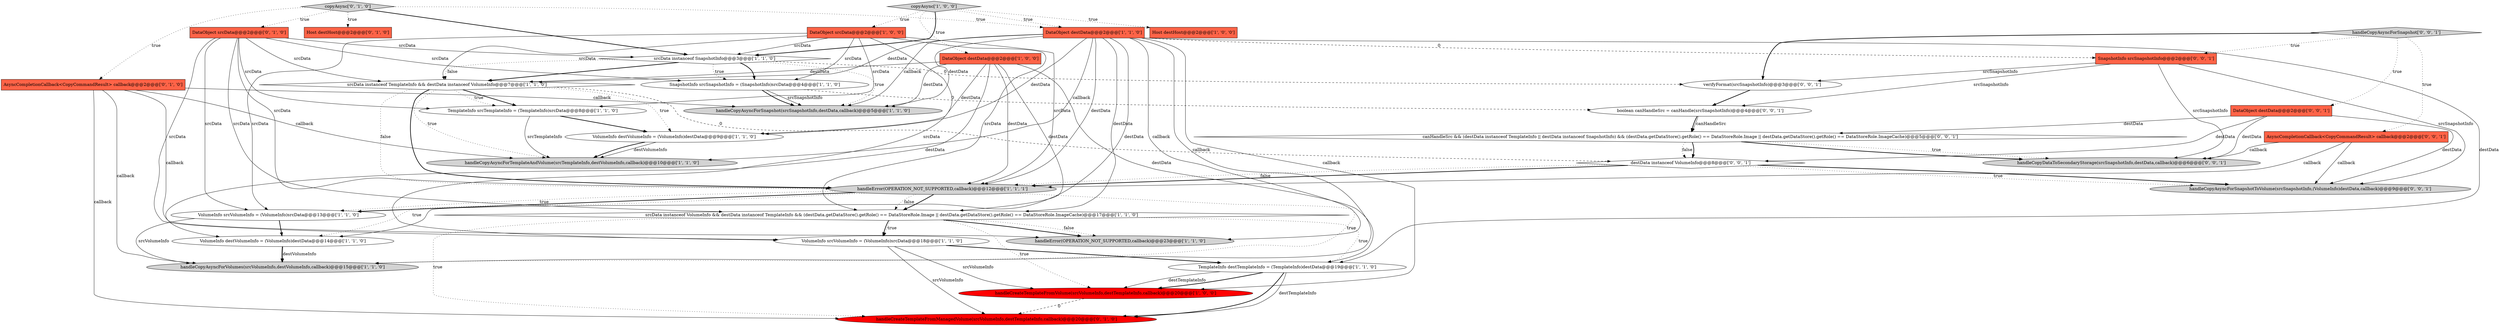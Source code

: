 digraph {
33 [style = filled, label = "SnapshotInfo srcSnapshotInfo@@@2@@@['0', '0', '1']", fillcolor = tomato, shape = box image = "AAA0AAABBB3BBB"];
26 [style = filled, label = "destData instanceof VolumeInfo@@@8@@@['0', '0', '1']", fillcolor = white, shape = diamond image = "AAA0AAABBB3BBB"];
24 [style = filled, label = "copyAsync['0', '1', '0']", fillcolor = lightgray, shape = diamond image = "AAA0AAABBB2BBB"];
7 [style = filled, label = "srcData instanceof TemplateInfo && destData instanceof VolumeInfo@@@7@@@['1', '1', '0']", fillcolor = white, shape = diamond image = "AAA0AAABBB1BBB"];
35 [style = filled, label = "handleCopyAsyncForSnapshot['0', '0', '1']", fillcolor = lightgray, shape = diamond image = "AAA0AAABBB3BBB"];
34 [style = filled, label = "canHandleSrc && (destData instanceof TemplateInfo || destData instanceof SnapshotInfo) && (destData.getDataStore().getRole() == DataStoreRole.Image || destData.getDataStore().getRole() == DataStoreRole.ImageCache)@@@5@@@['0', '0', '1']", fillcolor = white, shape = diamond image = "AAA0AAABBB3BBB"];
17 [style = filled, label = "VolumeInfo destVolumeInfo = (VolumeInfo)destData@@@9@@@['1', '1', '0']", fillcolor = white, shape = ellipse image = "AAA0AAABBB1BBB"];
1 [style = filled, label = "VolumeInfo srcVolumeInfo = (VolumeInfo)srcData@@@18@@@['1', '1', '0']", fillcolor = white, shape = ellipse image = "AAA0AAABBB1BBB"];
19 [style = filled, label = "handleCreateTemplateFromVolume(srcVolumeInfo,destTemplateInfo,callback)@@@20@@@['1', '0', '0']", fillcolor = red, shape = ellipse image = "AAA1AAABBB1BBB"];
13 [style = filled, label = "DataObject destData@@@2@@@['1', '0', '0']", fillcolor = tomato, shape = box image = "AAA0AAABBB1BBB"];
15 [style = filled, label = "handleCopyAsyncForVolumes(srcVolumeInfo,destVolumeInfo,callback)@@@15@@@['1', '1', '0']", fillcolor = lightgray, shape = ellipse image = "AAA0AAABBB1BBB"];
6 [style = filled, label = "SnapshotInfo srcSnapshotInfo = (SnapshotInfo)srcData@@@4@@@['1', '1', '0']", fillcolor = white, shape = ellipse image = "AAA0AAABBB1BBB"];
31 [style = filled, label = "AsyncCompletionCallback<CopyCommandResult> callback@@@2@@@['0', '0', '1']", fillcolor = tomato, shape = box image = "AAA0AAABBB3BBB"];
11 [style = filled, label = "TemplateInfo destTemplateInfo = (TemplateInfo)destData@@@19@@@['1', '1', '0']", fillcolor = white, shape = ellipse image = "AAA0AAABBB1BBB"];
5 [style = filled, label = "VolumeInfo destVolumeInfo = (VolumeInfo)destData@@@14@@@['1', '1', '0']", fillcolor = white, shape = ellipse image = "AAA0AAABBB1BBB"];
4 [style = filled, label = "handleCopyAsyncForTemplateAndVolume(srcTemplateInfo,destVolumeInfo,callback)@@@10@@@['1', '1', '0']", fillcolor = lightgray, shape = ellipse image = "AAA0AAABBB1BBB"];
21 [style = filled, label = "AsyncCompletionCallback<CopyCommandResult> callback@@@2@@@['0', '1', '0']", fillcolor = tomato, shape = box image = "AAA0AAABBB2BBB"];
14 [style = filled, label = "VolumeInfo srcVolumeInfo = (VolumeInfo)srcData@@@13@@@['1', '1', '0']", fillcolor = white, shape = ellipse image = "AAA0AAABBB1BBB"];
28 [style = filled, label = "DataObject destData@@@2@@@['0', '0', '1']", fillcolor = tomato, shape = box image = "AAA0AAABBB3BBB"];
18 [style = filled, label = "copyAsync['1', '0', '0']", fillcolor = lightgray, shape = diamond image = "AAA0AAABBB1BBB"];
22 [style = filled, label = "Host destHost@@@2@@@['0', '1', '0']", fillcolor = tomato, shape = box image = "AAA0AAABBB2BBB"];
23 [style = filled, label = "DataObject srcData@@@2@@@['0', '1', '0']", fillcolor = tomato, shape = box image = "AAA0AAABBB2BBB"];
29 [style = filled, label = "verifyFormat(srcSnapshotInfo)@@@3@@@['0', '0', '1']", fillcolor = white, shape = ellipse image = "AAA0AAABBB3BBB"];
12 [style = filled, label = "DataObject srcData@@@2@@@['1', '0', '0']", fillcolor = tomato, shape = box image = "AAA0AAABBB1BBB"];
0 [style = filled, label = "srcData instanceof SnapshotInfo@@@3@@@['1', '1', '0']", fillcolor = white, shape = diamond image = "AAA0AAABBB1BBB"];
3 [style = filled, label = "Host destHost@@@2@@@['1', '0', '0']", fillcolor = tomato, shape = box image = "AAA0AAABBB1BBB"];
20 [style = filled, label = "DataObject destData@@@2@@@['1', '1', '0']", fillcolor = tomato, shape = box image = "AAA0AAABBB1BBB"];
25 [style = filled, label = "handleCreateTemplateFromManagedVolume(srcVolumeInfo,destTemplateInfo,callback)@@@20@@@['0', '1', '0']", fillcolor = red, shape = ellipse image = "AAA1AAABBB2BBB"];
2 [style = filled, label = "handleError(OPERATION_NOT_SUPPORTED,callback)@@@23@@@['1', '1', '0']", fillcolor = lightgray, shape = ellipse image = "AAA0AAABBB1BBB"];
27 [style = filled, label = "handleCopyAsyncForSnapshotToVolume(srcSnapshotInfo,(VolumeInfo)destData,callback)@@@9@@@['0', '0', '1']", fillcolor = lightgray, shape = ellipse image = "AAA0AAABBB3BBB"];
32 [style = filled, label = "boolean canHandleSrc = canHandle(srcSnapshotInfo)@@@4@@@['0', '0', '1']", fillcolor = white, shape = ellipse image = "AAA0AAABBB3BBB"];
9 [style = filled, label = "handleError(OPERATION_NOT_SUPPORTED,callback)@@@12@@@['1', '1', '1']", fillcolor = lightgray, shape = ellipse image = "AAA0AAABBB1BBB"];
30 [style = filled, label = "handleCopyDataToSecondaryStorage(srcSnapshotInfo,destData,callback)@@@6@@@['0', '0', '1']", fillcolor = lightgray, shape = ellipse image = "AAA0AAABBB3BBB"];
8 [style = filled, label = "TemplateInfo srcTemplateInfo = (TemplateInfo)srcData@@@8@@@['1', '1', '0']", fillcolor = white, shape = ellipse image = "AAA0AAABBB1BBB"];
10 [style = filled, label = "srcData instanceof VolumeInfo && destData instanceof TemplateInfo && (destData.getDataStore().getRole() == DataStoreRole.Image || destData.getDataStore().getRole() == DataStoreRole.ImageCache)@@@17@@@['1', '1', '0']", fillcolor = white, shape = diamond image = "AAA0AAABBB1BBB"];
16 [style = filled, label = "handleCopyAsyncForSnapshot(srcSnapshotInfo,destData,callback)@@@5@@@['1', '1', '0']", fillcolor = lightgray, shape = ellipse image = "AAA0AAABBB1BBB"];
21->25 [style = solid, label="callback"];
20->2 [style = solid, label="callback"];
33->27 [style = solid, label="srcSnapshotInfo"];
6->16 [style = solid, label="srcSnapshotInfo"];
13->17 [style = solid, label="destData"];
8->4 [style = solid, label="srcTemplateInfo"];
13->5 [style = solid, label="destData"];
10->2 [style = dotted, label="false"];
5->15 [style = bold, label=""];
26->9 [style = bold, label=""];
32->34 [style = bold, label=""];
18->20 [style = dotted, label="true"];
9->10 [style = bold, label=""];
7->9 [style = dotted, label="false"];
0->6 [style = dotted, label="true"];
7->8 [style = bold, label=""];
12->9 [style = solid, label="srcData"];
20->10 [style = solid, label="destData"];
13->16 [style = solid, label="destData"];
7->9 [style = bold, label=""];
28->27 [style = solid, label="destData"];
34->26 [style = bold, label=""];
0->7 [style = dotted, label="false"];
18->3 [style = dotted, label="true"];
21->16 [style = solid, label="callback"];
20->16 [style = solid, label="callback"];
9->14 [style = bold, label=""];
20->5 [style = solid, label="destData"];
23->0 [style = solid, label="srcData"];
9->15 [style = dotted, label="true"];
10->1 [style = dotted, label="true"];
7->26 [style = dashed, label="0"];
24->21 [style = dotted, label="true"];
11->19 [style = solid, label="destTemplateInfo"];
18->0 [style = bold, label=""];
12->6 [style = solid, label="srcData"];
11->25 [style = bold, label=""];
18->13 [style = dotted, label="true"];
21->2 [style = solid, label="callback"];
12->7 [style = solid, label="srcData"];
14->15 [style = solid, label="srcVolumeInfo"];
12->8 [style = solid, label="srcData"];
24->0 [style = bold, label=""];
6->32 [style = dashed, label="0"];
12->1 [style = solid, label="srcData"];
23->1 [style = solid, label="srcData"];
35->33 [style = dotted, label="true"];
17->4 [style = solid, label="destVolumeInfo"];
21->15 [style = solid, label="callback"];
21->4 [style = solid, label="callback"];
1->11 [style = bold, label=""];
0->7 [style = bold, label=""];
8->17 [style = bold, label=""];
26->27 [style = bold, label=""];
10->25 [style = dotted, label="true"];
13->10 [style = solid, label="destData"];
24->22 [style = dotted, label="true"];
13->11 [style = solid, label="destData"];
29->32 [style = bold, label=""];
10->2 [style = bold, label=""];
31->30 [style = solid, label="callback"];
19->25 [style = dashed, label="0"];
20->33 [style = dashed, label="0"];
20->7 [style = solid, label="destData"];
33->32 [style = solid, label="srcSnapshotInfo"];
7->8 [style = dotted, label="true"];
7->17 [style = dotted, label="true"];
12->0 [style = solid, label="srcData"];
9->10 [style = dotted, label="false"];
10->1 [style = bold, label=""];
23->8 [style = solid, label="srcData"];
20->19 [style = solid, label="callback"];
28->30 [style = solid, label="destData"];
35->29 [style = bold, label=""];
20->15 [style = solid, label="callback"];
26->27 [style = dotted, label="true"];
32->34 [style = solid, label="canHandleSrc"];
23->10 [style = solid, label="srcData"];
13->9 [style = solid, label="destData"];
35->31 [style = dotted, label="true"];
13->7 [style = solid, label="destData"];
24->23 [style = dotted, label="true"];
10->11 [style = dotted, label="true"];
23->14 [style = solid, label="srcData"];
10->19 [style = dotted, label="true"];
24->20 [style = dotted, label="true"];
0->29 [style = dashed, label="0"];
33->30 [style = solid, label="srcSnapshotInfo"];
23->7 [style = solid, label="srcData"];
20->16 [style = solid, label="destData"];
33->29 [style = solid, label="srcSnapshotInfo"];
0->16 [style = dotted, label="true"];
20->11 [style = solid, label="destData"];
34->30 [style = dotted, label="true"];
11->25 [style = solid, label="destTemplateInfo"];
17->4 [style = bold, label=""];
31->27 [style = solid, label="callback"];
14->5 [style = bold, label=""];
9->5 [style = dotted, label="true"];
0->6 [style = bold, label=""];
23->6 [style = solid, label="srcData"];
5->15 [style = solid, label="destVolumeInfo"];
11->19 [style = bold, label=""];
34->30 [style = bold, label=""];
26->9 [style = dotted, label="false"];
9->14 [style = dotted, label="true"];
23->9 [style = solid, label="srcData"];
28->26 [style = solid, label="destData"];
1->25 [style = solid, label="srcVolumeInfo"];
18->12 [style = dotted, label="true"];
1->19 [style = solid, label="srcVolumeInfo"];
12->10 [style = solid, label="srcData"];
20->4 [style = solid, label="callback"];
6->16 [style = bold, label=""];
7->4 [style = dotted, label="true"];
31->9 [style = solid, label="callback"];
34->26 [style = dotted, label="false"];
20->17 [style = solid, label="destData"];
35->28 [style = dotted, label="true"];
28->34 [style = solid, label="destData"];
20->9 [style = solid, label="destData"];
12->14 [style = solid, label="srcData"];
}
